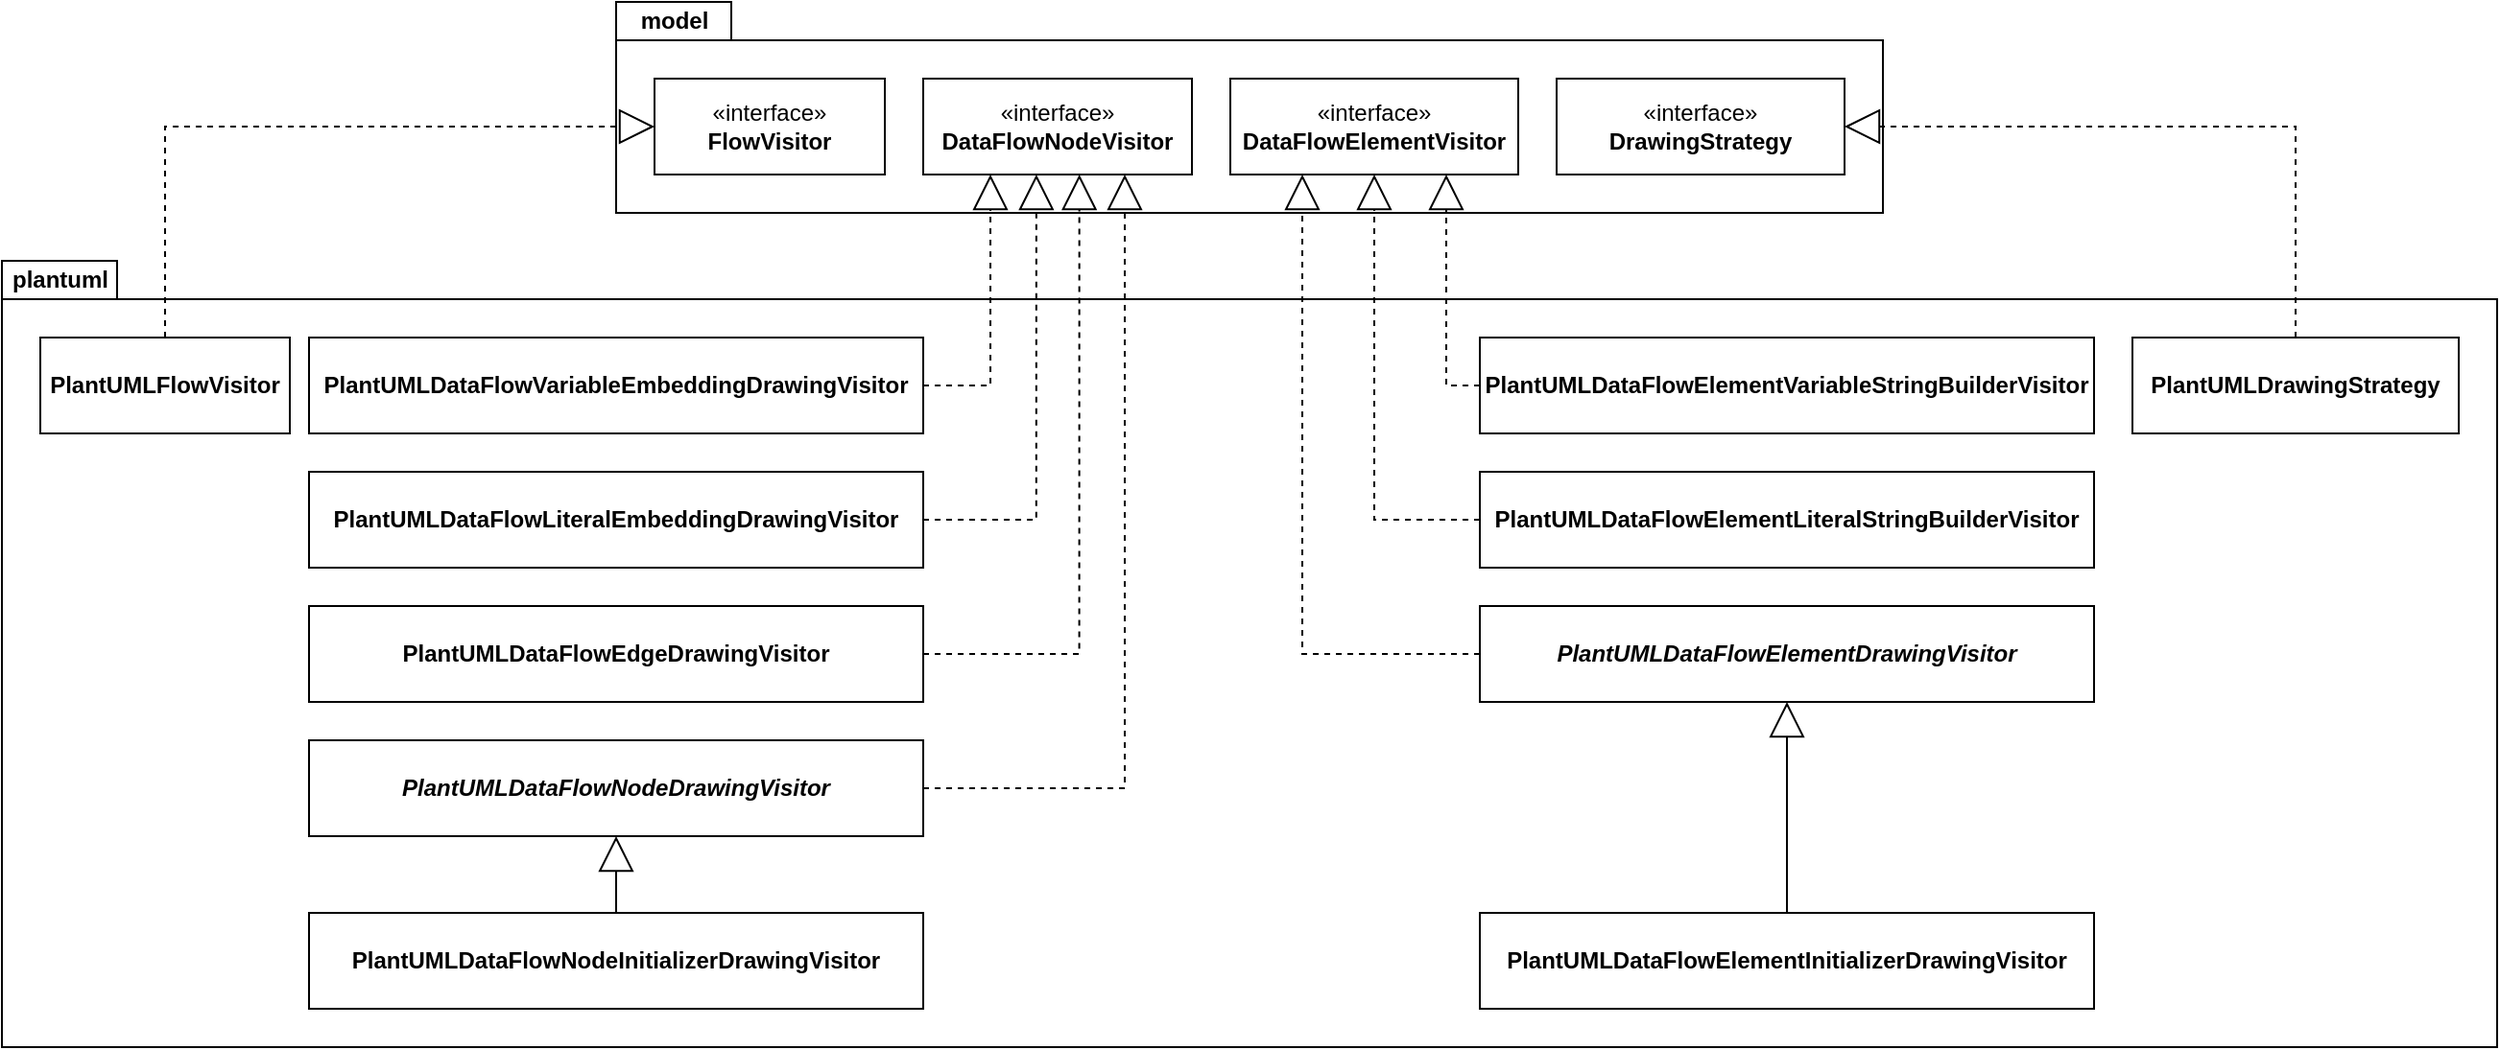 <mxfile version="21.7.5" type="device">
  <diagram name="Seite-1" id="e-wyYqwjdzoaA5SkaL2N">
    <mxGraphModel dx="2261" dy="792" grid="1" gridSize="10" guides="1" tooltips="1" connect="1" arrows="1" fold="1" page="1" pageScale="1" pageWidth="827" pageHeight="1169" math="0" shadow="0">
      <root>
        <mxCell id="0" />
        <mxCell id="1" parent="0" />
        <mxCell id="Jmxpw6SpZu41uGRwyS60-72" value="" style="shape=folder;fontStyle=1;spacingTop=10;tabWidth=60;tabHeight=20;tabPosition=left;html=1;whiteSpace=wrap;" vertex="1" parent="1">
          <mxGeometry x="-236" y="175" width="1300" height="410" as="geometry" />
        </mxCell>
        <mxCell id="Jmxpw6SpZu41uGRwyS60-47" value="" style="shape=folder;fontStyle=1;spacingTop=10;tabWidth=60;tabHeight=20;tabPosition=left;html=1;whiteSpace=wrap;" vertex="1" parent="1">
          <mxGeometry x="84" y="40" width="660" height="110" as="geometry" />
        </mxCell>
        <mxCell id="Jmxpw6SpZu41uGRwyS60-51" value="model" style="text;align=center;fontStyle=1;verticalAlign=middle;spacingLeft=3;spacingRight=3;strokeColor=none;rotatable=0;points=[[0,0.5],[1,0.5]];portConstraint=eastwest;html=1;" vertex="1" parent="1">
          <mxGeometry x="84" y="40" width="60" height="20" as="geometry" />
        </mxCell>
        <mxCell id="Jmxpw6SpZu41uGRwyS60-66" value="&lt;div&gt;«interface»&lt;/div&gt;&lt;div&gt;&lt;b&gt;FlowVisitor&lt;/b&gt;&lt;/div&gt;" style="html=1;whiteSpace=wrap;" vertex="1" parent="1">
          <mxGeometry x="104" y="80" width="120" height="50" as="geometry" />
        </mxCell>
        <mxCell id="Jmxpw6SpZu41uGRwyS60-67" value="&lt;div&gt;«interface»&lt;/div&gt;&lt;div&gt;&lt;b&gt;DataFlowNodeVisitor&lt;/b&gt;&lt;/div&gt;" style="html=1;whiteSpace=wrap;" vertex="1" parent="1">
          <mxGeometry x="244" y="80" width="140" height="50" as="geometry" />
        </mxCell>
        <mxCell id="Jmxpw6SpZu41uGRwyS60-68" value="&lt;div&gt;«interface»&lt;/div&gt;&lt;div&gt;&lt;b&gt;DataFlowElementVisitor&lt;/b&gt;&lt;/div&gt;" style="html=1;whiteSpace=wrap;" vertex="1" parent="1">
          <mxGeometry x="404" y="80" width="150" height="50" as="geometry" />
        </mxCell>
        <mxCell id="Jmxpw6SpZu41uGRwyS60-69" value="&lt;div&gt;«interface»&lt;/div&gt;&lt;div&gt;&lt;b&gt;DrawingStrategy&lt;/b&gt;&lt;/div&gt;" style="html=1;whiteSpace=wrap;" vertex="1" parent="1">
          <mxGeometry x="574" y="80" width="150" height="50" as="geometry" />
        </mxCell>
        <mxCell id="Jmxpw6SpZu41uGRwyS60-70" value="&lt;b&gt;PlantUMLFlowVisitor&lt;/b&gt;" style="html=1;whiteSpace=wrap;" vertex="1" parent="1">
          <mxGeometry x="-216" y="215" width="130" height="50" as="geometry" />
        </mxCell>
        <mxCell id="Jmxpw6SpZu41uGRwyS60-73" value="plantuml" style="text;align=center;fontStyle=1;verticalAlign=middle;spacingLeft=3;spacingRight=3;strokeColor=none;rotatable=0;points=[[0,0.5],[1,0.5]];portConstraint=eastwest;html=1;" vertex="1" parent="1">
          <mxGeometry x="-236" y="175" width="60" height="20" as="geometry" />
        </mxCell>
        <mxCell id="Jmxpw6SpZu41uGRwyS60-74" value="&lt;b&gt;PlantUMLDataFlowVariableEmbeddingDrawingVisitor&lt;/b&gt;" style="html=1;whiteSpace=wrap;" vertex="1" parent="1">
          <mxGeometry x="-76" y="215" width="320" height="50" as="geometry" />
        </mxCell>
        <mxCell id="Jmxpw6SpZu41uGRwyS60-75" value="&lt;b&gt;PlantUMLDataFlowLiteralEmbeddingDrawingVisitor&lt;/b&gt;" style="html=1;whiteSpace=wrap;" vertex="1" parent="1">
          <mxGeometry x="-76" y="285" width="320" height="50" as="geometry" />
        </mxCell>
        <mxCell id="Jmxpw6SpZu41uGRwyS60-76" value="&lt;i&gt;&lt;b&gt;PlantUMLDataFlowNodeDrawingVisitor&lt;/b&gt;&lt;/i&gt;" style="html=1;whiteSpace=wrap;" vertex="1" parent="1">
          <mxGeometry x="-76" y="425" width="320" height="50" as="geometry" />
        </mxCell>
        <mxCell id="Jmxpw6SpZu41uGRwyS60-77" value="&lt;b&gt;PlantUMLDataFlowEdgeDrawingVisitor&lt;/b&gt;" style="html=1;whiteSpace=wrap;" vertex="1" parent="1">
          <mxGeometry x="-76" y="355" width="320" height="50" as="geometry" />
        </mxCell>
        <mxCell id="Jmxpw6SpZu41uGRwyS60-78" value="" style="endArrow=block;endSize=16;endFill=0;html=1;rounded=0;exitX=1;exitY=0.5;exitDx=0;exitDy=0;entryX=0.25;entryY=1;entryDx=0;entryDy=0;dashed=1;edgeStyle=orthogonalEdgeStyle;" edge="1" parent="1" source="Jmxpw6SpZu41uGRwyS60-74" target="Jmxpw6SpZu41uGRwyS60-67">
          <mxGeometry width="160" relative="1" as="geometry">
            <mxPoint x="170" y="290" as="sourcePoint" />
            <mxPoint x="330" y="290" as="targetPoint" />
          </mxGeometry>
        </mxCell>
        <mxCell id="Jmxpw6SpZu41uGRwyS60-79" value="" style="endArrow=block;endSize=16;endFill=0;html=1;rounded=0;exitX=1;exitY=0.5;exitDx=0;exitDy=0;entryX=0.75;entryY=1;entryDx=0;entryDy=0;dashed=1;edgeStyle=orthogonalEdgeStyle;" edge="1" parent="1" source="Jmxpw6SpZu41uGRwyS60-76" target="Jmxpw6SpZu41uGRwyS60-67">
          <mxGeometry width="160" relative="1" as="geometry">
            <mxPoint x="170" y="260" as="sourcePoint" />
            <mxPoint x="275" y="140" as="targetPoint" />
          </mxGeometry>
        </mxCell>
        <mxCell id="Jmxpw6SpZu41uGRwyS60-81" value="" style="endArrow=block;endSize=16;endFill=0;html=1;rounded=0;entryX=0.581;entryY=1;entryDx=0;entryDy=0;entryPerimeter=0;dashed=1;exitX=1;exitY=0.5;exitDx=0;exitDy=0;edgeStyle=orthogonalEdgeStyle;" edge="1" parent="1" source="Jmxpw6SpZu41uGRwyS60-77" target="Jmxpw6SpZu41uGRwyS60-67">
          <mxGeometry width="160" relative="1" as="geometry">
            <mxPoint x="190" y="280" as="sourcePoint" />
            <mxPoint x="295" y="160" as="targetPoint" />
          </mxGeometry>
        </mxCell>
        <mxCell id="Jmxpw6SpZu41uGRwyS60-82" value="" style="endArrow=block;endSize=16;endFill=0;html=1;rounded=0;entryX=0.421;entryY=1;entryDx=0;entryDy=0;dashed=1;exitX=1;exitY=0.5;exitDx=0;exitDy=0;entryPerimeter=0;edgeStyle=orthogonalEdgeStyle;" edge="1" parent="1" source="Jmxpw6SpZu41uGRwyS60-75" target="Jmxpw6SpZu41uGRwyS60-67">
          <mxGeometry width="160" relative="1" as="geometry">
            <mxPoint x="200" y="290" as="sourcePoint" />
            <mxPoint x="305" y="170" as="targetPoint" />
          </mxGeometry>
        </mxCell>
        <mxCell id="Jmxpw6SpZu41uGRwyS60-84" value="&lt;b&gt;PlantUMLDataFlowNodeInitializerDrawingVisitor&lt;/b&gt;" style="html=1;whiteSpace=wrap;" vertex="1" parent="1">
          <mxGeometry x="-76" y="515" width="320" height="50" as="geometry" />
        </mxCell>
        <mxCell id="Jmxpw6SpZu41uGRwyS60-85" value="" style="endArrow=block;endSize=16;endFill=0;html=1;rounded=0;entryX=0.5;entryY=1;entryDx=0;entryDy=0;exitX=0.5;exitY=0;exitDx=0;exitDy=0;" edge="1" parent="1" source="Jmxpw6SpZu41uGRwyS60-84" target="Jmxpw6SpZu41uGRwyS60-76">
          <mxGeometry width="160" relative="1" as="geometry">
            <mxPoint x="124" y="515" as="sourcePoint" />
            <mxPoint x="314" y="275" as="targetPoint" />
          </mxGeometry>
        </mxCell>
        <mxCell id="Jmxpw6SpZu41uGRwyS60-86" value="" style="endArrow=block;endSize=16;endFill=0;html=1;rounded=0;exitX=0.5;exitY=0;exitDx=0;exitDy=0;entryX=0;entryY=0.5;entryDx=0;entryDy=0;dashed=1;edgeStyle=orthogonalEdgeStyle;" edge="1" parent="1" source="Jmxpw6SpZu41uGRwyS60-70" target="Jmxpw6SpZu41uGRwyS60-66">
          <mxGeometry width="160" relative="1" as="geometry">
            <mxPoint x="170" y="260" as="sourcePoint" />
            <mxPoint x="275" y="140" as="targetPoint" />
          </mxGeometry>
        </mxCell>
        <mxCell id="Jmxpw6SpZu41uGRwyS60-87" value="&lt;div&gt;&lt;b&gt;PlantUMLDataFlowElementLiteralStringBuilderVisitor&lt;/b&gt;&lt;/div&gt;" style="html=1;whiteSpace=wrap;" vertex="1" parent="1">
          <mxGeometry x="534" y="285" width="320" height="50" as="geometry" />
        </mxCell>
        <mxCell id="Jmxpw6SpZu41uGRwyS60-88" value="&lt;div&gt;&lt;b&gt;PlantUMLDataFlowElementVariableStringBuilderVisitor&lt;/b&gt;&lt;/div&gt;" style="html=1;whiteSpace=wrap;" vertex="1" parent="1">
          <mxGeometry x="534" y="215" width="320" height="50" as="geometry" />
        </mxCell>
        <mxCell id="Jmxpw6SpZu41uGRwyS60-89" value="&lt;div&gt;&lt;i&gt;&lt;b&gt;PlantUMLDataFlowElementDrawingVisitor&lt;/b&gt;&lt;/i&gt;&lt;/div&gt;" style="html=1;whiteSpace=wrap;" vertex="1" parent="1">
          <mxGeometry x="534" y="355" width="320" height="50" as="geometry" />
        </mxCell>
        <mxCell id="Jmxpw6SpZu41uGRwyS60-90" value="&lt;b&gt;PlantUMLDataFlowElementInitializerDrawingVisitor&lt;/b&gt;" style="html=1;whiteSpace=wrap;" vertex="1" parent="1">
          <mxGeometry x="534" y="515" width="320" height="50" as="geometry" />
        </mxCell>
        <mxCell id="Jmxpw6SpZu41uGRwyS60-91" value="" style="endArrow=block;endSize=16;endFill=0;html=1;rounded=0;entryX=0.5;entryY=1;entryDx=0;entryDy=0;exitX=0.5;exitY=0;exitDx=0;exitDy=0;" edge="1" parent="1" source="Jmxpw6SpZu41uGRwyS60-90" target="Jmxpw6SpZu41uGRwyS60-89">
          <mxGeometry width="160" relative="1" as="geometry">
            <mxPoint x="94" y="525" as="sourcePoint" />
            <mxPoint x="94" y="485" as="targetPoint" />
          </mxGeometry>
        </mxCell>
        <mxCell id="Jmxpw6SpZu41uGRwyS60-92" value="" style="endArrow=block;endSize=16;endFill=0;html=1;rounded=0;exitX=0;exitY=0.5;exitDx=0;exitDy=0;entryX=0.75;entryY=1;entryDx=0;entryDy=0;dashed=1;edgeStyle=orthogonalEdgeStyle;" edge="1" parent="1" source="Jmxpw6SpZu41uGRwyS60-88" target="Jmxpw6SpZu41uGRwyS60-68">
          <mxGeometry width="160" relative="1" as="geometry">
            <mxPoint x="250" y="285" as="sourcePoint" />
            <mxPoint x="275" y="140" as="targetPoint" />
          </mxGeometry>
        </mxCell>
        <mxCell id="Jmxpw6SpZu41uGRwyS60-93" value="" style="endArrow=block;endSize=16;endFill=0;html=1;rounded=0;exitX=0;exitY=0.5;exitDx=0;exitDy=0;entryX=0.25;entryY=1;entryDx=0;entryDy=0;dashed=1;edgeStyle=orthogonalEdgeStyle;" edge="1" parent="1" source="Jmxpw6SpZu41uGRwyS60-89" target="Jmxpw6SpZu41uGRwyS60-68">
          <mxGeometry width="160" relative="1" as="geometry">
            <mxPoint x="260" y="295" as="sourcePoint" />
            <mxPoint x="285" y="150" as="targetPoint" />
          </mxGeometry>
        </mxCell>
        <mxCell id="Jmxpw6SpZu41uGRwyS60-94" value="" style="endArrow=block;endSize=16;endFill=0;html=1;rounded=0;exitX=0;exitY=0.5;exitDx=0;exitDy=0;entryX=0.5;entryY=1;entryDx=0;entryDy=0;dashed=1;edgeStyle=orthogonalEdgeStyle;" edge="1" parent="1" source="Jmxpw6SpZu41uGRwyS60-87" target="Jmxpw6SpZu41uGRwyS60-68">
          <mxGeometry width="160" relative="1" as="geometry">
            <mxPoint x="270" y="305" as="sourcePoint" />
            <mxPoint x="295" y="160" as="targetPoint" />
          </mxGeometry>
        </mxCell>
        <mxCell id="Jmxpw6SpZu41uGRwyS60-95" value="&lt;b&gt;PlantUMLDrawingStrategy&lt;/b&gt;" style="html=1;whiteSpace=wrap;" vertex="1" parent="1">
          <mxGeometry x="874" y="215" width="170" height="50" as="geometry" />
        </mxCell>
        <mxCell id="Jmxpw6SpZu41uGRwyS60-96" value="" style="endArrow=block;endSize=16;endFill=0;html=1;rounded=0;exitX=0.5;exitY=0;exitDx=0;exitDy=0;entryX=1;entryY=0.5;entryDx=0;entryDy=0;dashed=1;edgeStyle=orthogonalEdgeStyle;" edge="1" parent="1" source="Jmxpw6SpZu41uGRwyS60-95" target="Jmxpw6SpZu41uGRwyS60-69">
          <mxGeometry width="160" relative="1" as="geometry">
            <mxPoint x="-145" y="260" as="sourcePoint" />
            <mxPoint x="100" y="115" as="targetPoint" />
          </mxGeometry>
        </mxCell>
      </root>
    </mxGraphModel>
  </diagram>
</mxfile>
